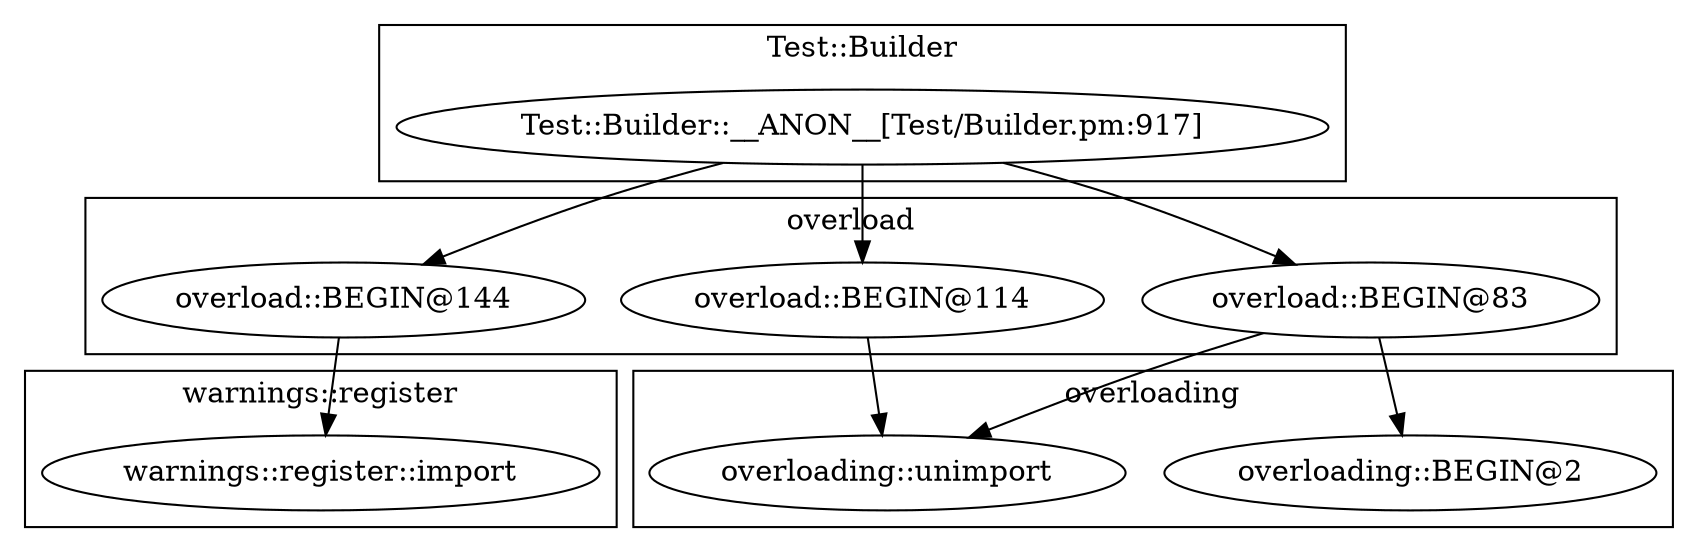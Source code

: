digraph {
graph [overlap=false]
subgraph cluster_overloading {
	label="overloading";
	"overloading::BEGIN@2";
	"overloading::unimport";
}
subgraph cluster_overload {
	label="overload";
	"overload::BEGIN@144";
	"overload::BEGIN@114";
	"overload::BEGIN@83";
}
subgraph cluster_warnings_register {
	label="warnings::register";
	"warnings::register::import";
}
subgraph cluster_Test_Builder {
	label="Test::Builder";
	"Test::Builder::__ANON__[Test/Builder.pm:917]";
}
"overload::BEGIN@144" -> "warnings::register::import";
"Test::Builder::__ANON__[Test/Builder.pm:917]" -> "overload::BEGIN@144";
"overload::BEGIN@83" -> "overloading::BEGIN@2";
"Test::Builder::__ANON__[Test/Builder.pm:917]" -> "overload::BEGIN@83";
"Test::Builder::__ANON__[Test/Builder.pm:917]" -> "overload::BEGIN@114";
"overload::BEGIN@114" -> "overloading::unimport";
"overload::BEGIN@83" -> "overloading::unimport";
}

